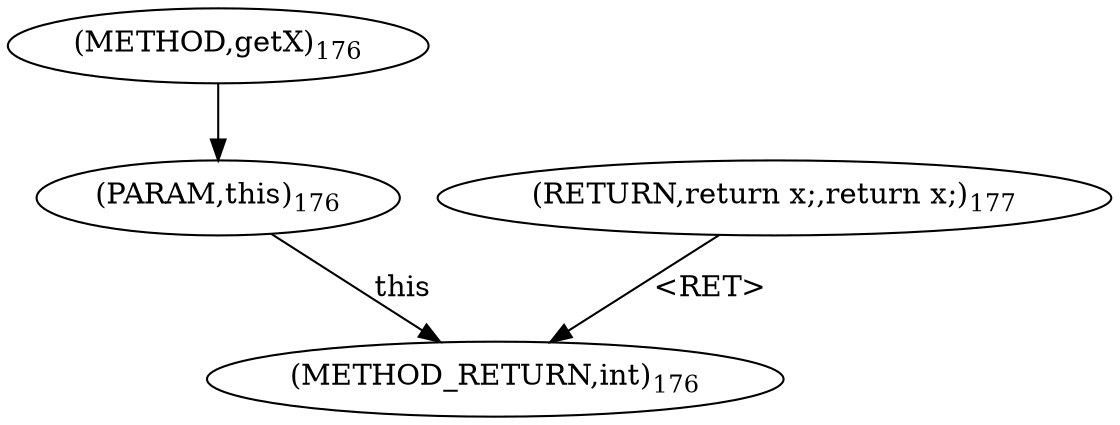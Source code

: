digraph "getX" {  
"597" [label = <(METHOD,getX)<SUB>176</SUB>> ]
"606" [label = <(METHOD_RETURN,int)<SUB>176</SUB>> ]
"598" [label = <(PARAM,this)<SUB>176</SUB>> ]
"600" [label = <(RETURN,return x;,return x;)<SUB>177</SUB>> ]
  "600" -> "606"  [ label = "&lt;RET&gt;"] 
  "598" -> "606"  [ label = "this"] 
  "597" -> "598" 
}
